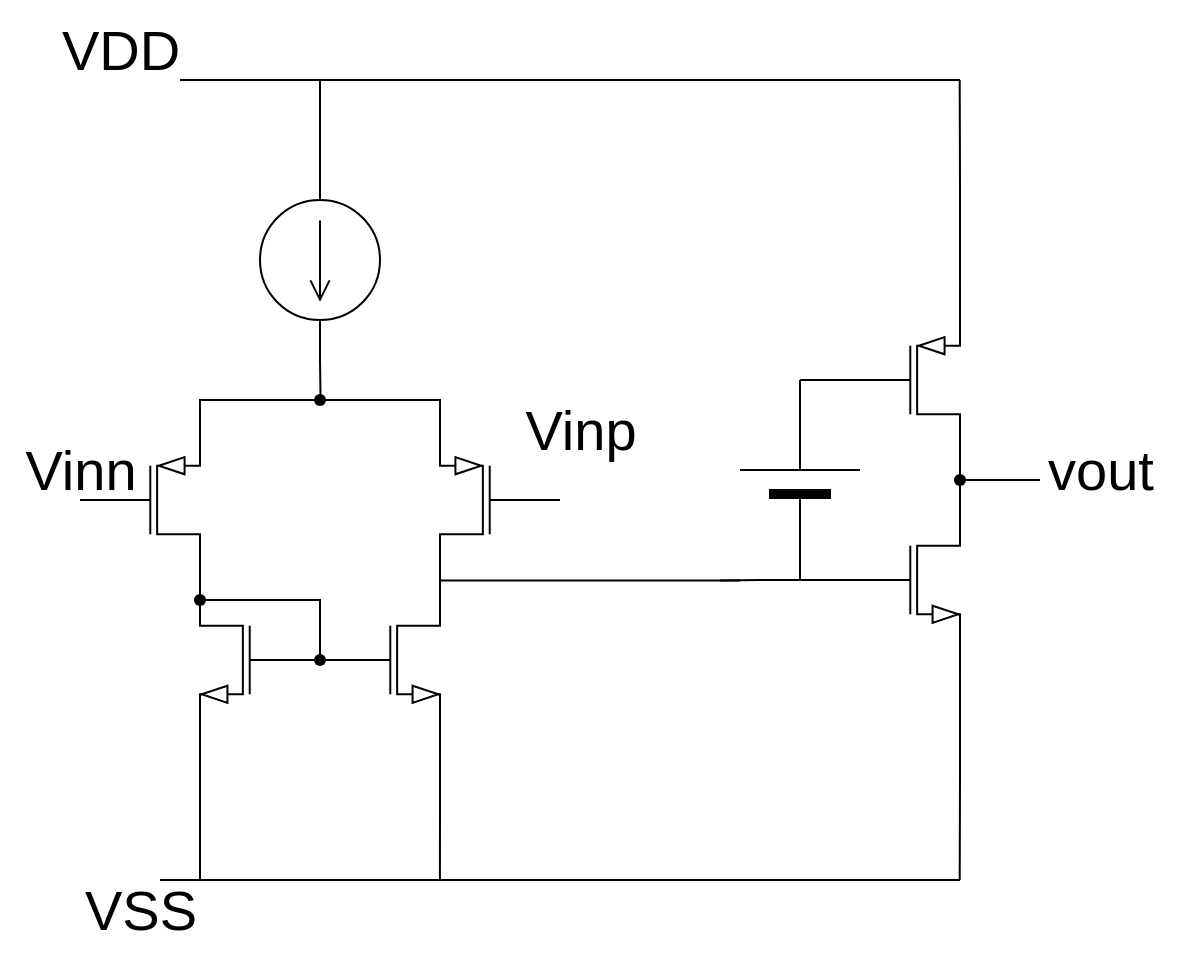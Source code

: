 <mxfile version="21.1.2" type="device">
  <diagram name="ページ1" id="FFMueQO-EUXQi7l5rMOx">
    <mxGraphModel dx="1418" dy="828" grid="1" gridSize="10" guides="0" tooltips="1" connect="1" arrows="0" fold="1" page="1" pageScale="1" pageWidth="827" pageHeight="1169" math="0" shadow="0">
      <root>
        <mxCell id="0" />
        <mxCell id="1" parent="0" />
        <mxCell id="cbPaqE-doftvkdimma7p-17" style="edgeStyle=orthogonalEdgeStyle;rounded=0;orthogonalLoop=1;jettySize=auto;html=1;exitX=0.5;exitY=1;exitDx=0;exitDy=0;exitPerimeter=0;endArrow=none;endFill=0;" parent="1" source="cbPaqE-doftvkdimma7p-2" edge="1">
          <mxGeometry relative="1" as="geometry">
            <mxPoint x="240.286" y="360" as="targetPoint" />
          </mxGeometry>
        </mxCell>
        <mxCell id="cbPaqE-doftvkdimma7p-21" style="edgeStyle=orthogonalEdgeStyle;rounded=0;orthogonalLoop=1;jettySize=auto;html=1;exitX=0.5;exitY=0;exitDx=0;exitDy=0;exitPerimeter=0;endArrow=none;endFill=0;" parent="1" source="cbPaqE-doftvkdimma7p-2" edge="1">
          <mxGeometry relative="1" as="geometry">
            <mxPoint x="240" y="200" as="targetPoint" />
          </mxGeometry>
        </mxCell>
        <mxCell id="cbPaqE-doftvkdimma7p-2" value="" style="pointerEvents=1;verticalLabelPosition=bottom;shadow=0;dashed=0;align=center;html=1;verticalAlign=top;shape=mxgraph.electrical.signal_sources.source;aspect=fixed;points=[[0.5,0,0],[1,0.5,0],[0.5,1,0],[0,0.5,0]];elSignalType=dc2;" parent="1" vertex="1">
          <mxGeometry x="210" y="260" width="60" height="60" as="geometry" />
        </mxCell>
        <mxCell id="cbPaqE-doftvkdimma7p-132" style="edgeStyle=orthogonalEdgeStyle;shape=connector;rounded=0;orthogonalLoop=1;jettySize=auto;html=1;exitX=1;exitY=0;exitDx=0;exitDy=0;exitPerimeter=0;labelBackgroundColor=default;strokeColor=default;fontFamily=Helvetica;fontSize=11;fontColor=default;endArrow=none;endFill=0;" parent="1" source="cbPaqE-doftvkdimma7p-9" edge="1">
          <mxGeometry relative="1" as="geometry">
            <mxPoint x="559.857" y="200" as="targetPoint" />
          </mxGeometry>
        </mxCell>
        <mxCell id="n1ULNkzOSlMJbdqgpflr-2" style="edgeStyle=orthogonalEdgeStyle;rounded=0;orthogonalLoop=1;jettySize=auto;html=1;exitX=0;exitY=0.5;exitDx=0;exitDy=0;exitPerimeter=0;endArrow=none;endFill=0;" parent="1" source="cbPaqE-doftvkdimma7p-9" target="n1ULNkzOSlMJbdqgpflr-1" edge="1">
          <mxGeometry relative="1" as="geometry" />
        </mxCell>
        <mxCell id="cbPaqE-doftvkdimma7p-9" value="" style="verticalLabelPosition=bottom;shadow=0;dashed=0;align=center;html=1;verticalAlign=top;shape=mxgraph.electrical.transistors.pmos;pointerEvents=1;" parent="1" vertex="1">
          <mxGeometry x="500" y="300" width="60" height="100" as="geometry" />
        </mxCell>
        <mxCell id="cbPaqE-doftvkdimma7p-129" style="edgeStyle=orthogonalEdgeStyle;shape=connector;rounded=0;orthogonalLoop=1;jettySize=auto;html=1;exitX=1;exitY=0;exitDx=0;exitDy=0;exitPerimeter=0;entryX=1;entryY=1;entryDx=0;entryDy=0;entryPerimeter=0;labelBackgroundColor=default;strokeColor=default;fontFamily=Helvetica;fontSize=11;fontColor=default;endArrow=none;endFill=0;" parent="1" source="cbPaqE-doftvkdimma7p-10" target="cbPaqE-doftvkdimma7p-9" edge="1">
          <mxGeometry relative="1" as="geometry" />
        </mxCell>
        <mxCell id="cbPaqE-doftvkdimma7p-137" style="edgeStyle=orthogonalEdgeStyle;shape=connector;rounded=0;orthogonalLoop=1;jettySize=auto;html=1;exitX=1;exitY=1;exitDx=0;exitDy=0;exitPerimeter=0;labelBackgroundColor=default;strokeColor=default;fontFamily=Helvetica;fontSize=11;fontColor=default;endArrow=none;endFill=0;" parent="1" source="cbPaqE-doftvkdimma7p-10" edge="1">
          <mxGeometry relative="1" as="geometry">
            <mxPoint x="559.857" y="600.0" as="targetPoint" />
          </mxGeometry>
        </mxCell>
        <mxCell id="n1ULNkzOSlMJbdqgpflr-3" style="edgeStyle=orthogonalEdgeStyle;shape=connector;rounded=0;orthogonalLoop=1;jettySize=auto;html=1;exitX=0;exitY=0.5;exitDx=0;exitDy=0;exitPerimeter=0;labelBackgroundColor=default;strokeColor=default;fontFamily=Helvetica;fontSize=11;fontColor=default;endArrow=none;endFill=0;" parent="1" source="cbPaqE-doftvkdimma7p-10" edge="1">
          <mxGeometry relative="1" as="geometry">
            <mxPoint x="480" y="450.2" as="targetPoint" />
          </mxGeometry>
        </mxCell>
        <mxCell id="cbPaqE-doftvkdimma7p-10" value="" style="verticalLabelPosition=bottom;shadow=0;dashed=0;align=center;html=1;verticalAlign=top;shape=mxgraph.electrical.transistors.nmos;pointerEvents=1;" parent="1" vertex="1">
          <mxGeometry x="500" y="400" width="60" height="100" as="geometry" />
        </mxCell>
        <mxCell id="cbPaqE-doftvkdimma7p-11" value="" style="verticalLabelPosition=bottom;shadow=0;dashed=0;align=center;html=1;verticalAlign=top;shape=mxgraph.electrical.transistors.pmos;pointerEvents=1;flipH=1;" parent="1" vertex="1">
          <mxGeometry x="300" y="360" width="60" height="100" as="geometry" />
        </mxCell>
        <mxCell id="cbPaqE-doftvkdimma7p-16" style="edgeStyle=orthogonalEdgeStyle;rounded=0;orthogonalLoop=1;jettySize=auto;html=1;exitX=1;exitY=0;exitDx=0;exitDy=0;exitPerimeter=0;entryX=1;entryY=0;entryDx=0;entryDy=0;entryPerimeter=0;endArrow=none;endFill=0;" parent="1" source="cbPaqE-doftvkdimma7p-12" target="cbPaqE-doftvkdimma7p-11" edge="1">
          <mxGeometry relative="1" as="geometry">
            <Array as="points">
              <mxPoint x="180" y="360" />
              <mxPoint x="300" y="360" />
            </Array>
          </mxGeometry>
        </mxCell>
        <mxCell id="cbPaqE-doftvkdimma7p-12" value="" style="verticalLabelPosition=bottom;shadow=0;dashed=0;align=center;html=1;verticalAlign=top;shape=mxgraph.electrical.transistors.pmos;pointerEvents=1;" parent="1" vertex="1">
          <mxGeometry x="120" y="360" width="60" height="100" as="geometry" />
        </mxCell>
        <mxCell id="cbPaqE-doftvkdimma7p-13" value="" style="verticalLabelPosition=bottom;shadow=0;dashed=0;align=center;html=1;verticalAlign=top;shape=mxgraph.electrical.transistors.nmos;pointerEvents=1;flipH=1;" parent="1" vertex="1">
          <mxGeometry x="180" y="440" width="60" height="100" as="geometry" />
        </mxCell>
        <mxCell id="cbPaqE-doftvkdimma7p-103" style="edgeStyle=orthogonalEdgeStyle;shape=connector;rounded=0;orthogonalLoop=1;jettySize=auto;html=1;exitX=1;exitY=1;exitDx=0;exitDy=0;exitPerimeter=0;labelBackgroundColor=default;strokeColor=default;fontFamily=Helvetica;fontSize=11;fontColor=default;endArrow=none;endFill=0;" parent="1" source="cbPaqE-doftvkdimma7p-14" edge="1">
          <mxGeometry relative="1" as="geometry">
            <mxPoint x="299.962" y="600" as="targetPoint" />
          </mxGeometry>
        </mxCell>
        <mxCell id="cbPaqE-doftvkdimma7p-14" value="" style="verticalLabelPosition=bottom;shadow=0;dashed=0;align=center;html=1;verticalAlign=top;shape=mxgraph.electrical.transistors.nmos;pointerEvents=1;" parent="1" vertex="1">
          <mxGeometry x="240" y="440" width="60" height="100" as="geometry" />
        </mxCell>
        <mxCell id="cbPaqE-doftvkdimma7p-15" value="" style="shape=waypoint;sketch=0;fillStyle=solid;size=6;pointerEvents=1;points=[];fillColor=none;resizable=0;rotatable=0;perimeter=centerPerimeter;snapToPoint=1;" parent="1" vertex="1">
          <mxGeometry x="550" y="390" width="20" height="20" as="geometry" />
        </mxCell>
        <mxCell id="cbPaqE-doftvkdimma7p-18" value="" style="shape=waypoint;sketch=0;fillStyle=solid;size=6;pointerEvents=1;points=[];fillColor=none;resizable=0;rotatable=0;perimeter=centerPerimeter;snapToPoint=1;" parent="1" vertex="1">
          <mxGeometry x="230" y="350" width="20" height="20" as="geometry" />
        </mxCell>
        <mxCell id="cbPaqE-doftvkdimma7p-20" value="" style="endArrow=none;html=1;rounded=0;" parent="1" edge="1">
          <mxGeometry width="50" height="50" relative="1" as="geometry">
            <mxPoint x="220" y="200" as="sourcePoint" />
            <mxPoint x="260" y="200" as="targetPoint" />
          </mxGeometry>
        </mxCell>
        <mxCell id="cbPaqE-doftvkdimma7p-24" value="" style="endArrow=none;html=1;rounded=0;" parent="1" edge="1">
          <mxGeometry width="50" height="50" relative="1" as="geometry">
            <mxPoint x="160" y="600" as="sourcePoint" />
            <mxPoint x="200" y="600" as="targetPoint" />
          </mxGeometry>
        </mxCell>
        <mxCell id="cbPaqE-doftvkdimma7p-25" value="" style="endArrow=none;html=1;rounded=0;" parent="1" edge="1">
          <mxGeometry width="50" height="50" relative="1" as="geometry">
            <mxPoint x="280" y="600" as="sourcePoint" />
            <mxPoint x="320" y="600" as="targetPoint" />
          </mxGeometry>
        </mxCell>
        <mxCell id="cbPaqE-doftvkdimma7p-28" value="&lt;span style=&quot;font-size: 28px;&quot;&gt;VDD&lt;/span&gt;" style="text;html=1;align=center;verticalAlign=middle;resizable=0;points=[];autosize=1;strokeColor=none;fillColor=none;fontSize=11;fontFamily=Helvetica;fontColor=default;" parent="1" vertex="1">
          <mxGeometry x="100" y="160" width="80" height="50" as="geometry" />
        </mxCell>
        <mxCell id="cbPaqE-doftvkdimma7p-31" value="&lt;span style=&quot;font-size: 28px;&quot;&gt;VSS&lt;/span&gt;" style="text;html=1;align=center;verticalAlign=middle;resizable=0;points=[];autosize=1;strokeColor=none;fillColor=none;fontSize=11;fontFamily=Helvetica;fontColor=default;" parent="1" vertex="1">
          <mxGeometry x="110" y="590" width="80" height="50" as="geometry" />
        </mxCell>
        <mxCell id="cbPaqE-doftvkdimma7p-32" value="Vinp" style="text;html=1;align=center;verticalAlign=middle;resizable=0;points=[];autosize=1;strokeColor=none;fillColor=none;fontSize=28;fontFamily=Helvetica;fontColor=default;" parent="1" vertex="1">
          <mxGeometry x="330" y="350" width="80" height="50" as="geometry" />
        </mxCell>
        <mxCell id="cbPaqE-doftvkdimma7p-33" value="Vinn" style="text;html=1;align=center;verticalAlign=middle;resizable=0;points=[];autosize=1;strokeColor=none;fillColor=none;fontSize=28;fontFamily=Helvetica;fontColor=default;" parent="1" vertex="1">
          <mxGeometry x="80" y="370" width="80" height="50" as="geometry" />
        </mxCell>
        <mxCell id="cbPaqE-doftvkdimma7p-80" style="edgeStyle=orthogonalEdgeStyle;shape=connector;rounded=0;orthogonalLoop=1;jettySize=auto;html=1;exitX=1;exitY=1;exitDx=0;exitDy=0;exitPerimeter=0;labelBackgroundColor=default;strokeColor=default;fontFamily=Helvetica;fontSize=11;fontColor=default;endArrow=none;endFill=0;" parent="1" edge="1">
          <mxGeometry relative="1" as="geometry">
            <mxPoint x="180" y="600" as="targetPoint" />
            <mxPoint x="180" y="537" as="sourcePoint" />
          </mxGeometry>
        </mxCell>
        <mxCell id="cbPaqE-doftvkdimma7p-108" value="" style="group;flipV=1;" parent="1" vertex="1" connectable="0">
          <mxGeometry x="170" y="450" width="80" height="50" as="geometry" />
        </mxCell>
        <mxCell id="cbPaqE-doftvkdimma7p-109" value="" style="endArrow=none;html=1;rounded=0;labelBackgroundColor=default;strokeColor=default;fontFamily=Helvetica;fontSize=11;fontColor=default;shape=connector;" parent="cbPaqE-doftvkdimma7p-108" edge="1">
          <mxGeometry width="50" height="50" relative="1" as="geometry">
            <mxPoint x="10" y="10" as="sourcePoint" />
            <mxPoint x="70" y="40" as="targetPoint" />
            <Array as="points">
              <mxPoint x="70" y="10" />
            </Array>
          </mxGeometry>
        </mxCell>
        <mxCell id="cbPaqE-doftvkdimma7p-110" value="" style="shape=waypoint;sketch=0;fillStyle=solid;size=6;pointerEvents=1;points=[];fillColor=none;resizable=0;rotatable=0;perimeter=centerPerimeter;snapToPoint=1;" parent="cbPaqE-doftvkdimma7p-108" vertex="1">
          <mxGeometry x="60" y="30" width="20" height="20" as="geometry" />
        </mxCell>
        <mxCell id="cbPaqE-doftvkdimma7p-111" value="" style="shape=waypoint;sketch=0;fillStyle=solid;size=6;pointerEvents=1;points=[];fillColor=none;resizable=0;rotatable=0;perimeter=centerPerimeter;snapToPoint=1;" parent="cbPaqE-doftvkdimma7p-108" vertex="1">
          <mxGeometry width="20" height="20" as="geometry" />
        </mxCell>
        <mxCell id="cbPaqE-doftvkdimma7p-138" value="" style="endArrow=none;html=1;rounded=0;labelBackgroundColor=default;strokeColor=default;fontFamily=Helvetica;fontSize=11;fontColor=default;shape=connector;" parent="1" edge="1">
          <mxGeometry width="50" height="50" relative="1" as="geometry">
            <mxPoint x="560" y="400" as="sourcePoint" />
            <mxPoint x="600" y="400" as="targetPoint" />
          </mxGeometry>
        </mxCell>
        <mxCell id="cbPaqE-doftvkdimma7p-139" value="&lt;font style=&quot;font-size: 28px;&quot;&gt;vout&lt;/font&gt;" style="text;html=1;align=center;verticalAlign=middle;resizable=0;points=[];autosize=1;strokeColor=none;fillColor=none;fontSize=11;fontFamily=Helvetica;fontColor=default;" parent="1" vertex="1">
          <mxGeometry x="590" y="370" width="80" height="50" as="geometry" />
        </mxCell>
        <mxCell id="n1ULNkzOSlMJbdqgpflr-4" style="edgeStyle=orthogonalEdgeStyle;shape=connector;rounded=0;orthogonalLoop=1;jettySize=auto;html=1;exitX=0;exitY=0.5;exitDx=0;exitDy=0;exitPerimeter=0;labelBackgroundColor=default;strokeColor=default;fontFamily=Helvetica;fontSize=11;fontColor=default;endArrow=none;endFill=0;" parent="1" source="n1ULNkzOSlMJbdqgpflr-1" edge="1">
          <mxGeometry relative="1" as="geometry">
            <mxPoint x="440" y="450.2" as="targetPoint" />
            <Array as="points">
              <mxPoint x="460" y="450" />
              <mxPoint x="460" y="450" />
            </Array>
          </mxGeometry>
        </mxCell>
        <mxCell id="n1ULNkzOSlMJbdqgpflr-1" value="" style="verticalLabelPosition=bottom;shadow=0;dashed=0;align=center;fillColor=strokeColor;html=1;verticalAlign=top;strokeWidth=1;shape=mxgraph.electrical.miscellaneous.monocell_battery;direction=north;" parent="1" vertex="1">
          <mxGeometry x="450" y="350" width="60" height="100" as="geometry" />
        </mxCell>
        <mxCell id="n1ULNkzOSlMJbdqgpflr-5" value="" style="endArrow=none;html=1;rounded=0;labelBackgroundColor=default;strokeColor=default;fontFamily=Helvetica;fontSize=11;fontColor=default;shape=connector;" parent="1" edge="1">
          <mxGeometry width="50" height="50" relative="1" as="geometry">
            <mxPoint x="300" y="450.2" as="sourcePoint" />
            <mxPoint x="450" y="450.2" as="targetPoint" />
          </mxGeometry>
        </mxCell>
        <mxCell id="n1ULNkzOSlMJbdqgpflr-6" value="" style="endArrow=none;html=1;rounded=0;labelBackgroundColor=default;strokeColor=default;fontFamily=Helvetica;fontSize=11;fontColor=default;shape=connector;" parent="1" edge="1">
          <mxGeometry width="50" height="50" relative="1" as="geometry">
            <mxPoint x="170" y="600" as="sourcePoint" />
            <mxPoint x="560" y="600" as="targetPoint" />
          </mxGeometry>
        </mxCell>
        <mxCell id="n1ULNkzOSlMJbdqgpflr-7" value="" style="endArrow=none;html=1;rounded=0;labelBackgroundColor=default;strokeColor=default;fontFamily=Helvetica;fontSize=11;fontColor=default;shape=connector;" parent="1" edge="1">
          <mxGeometry width="50" height="50" relative="1" as="geometry">
            <mxPoint x="170" y="200" as="sourcePoint" />
            <mxPoint x="560" y="200" as="targetPoint" />
          </mxGeometry>
        </mxCell>
      </root>
    </mxGraphModel>
  </diagram>
</mxfile>
